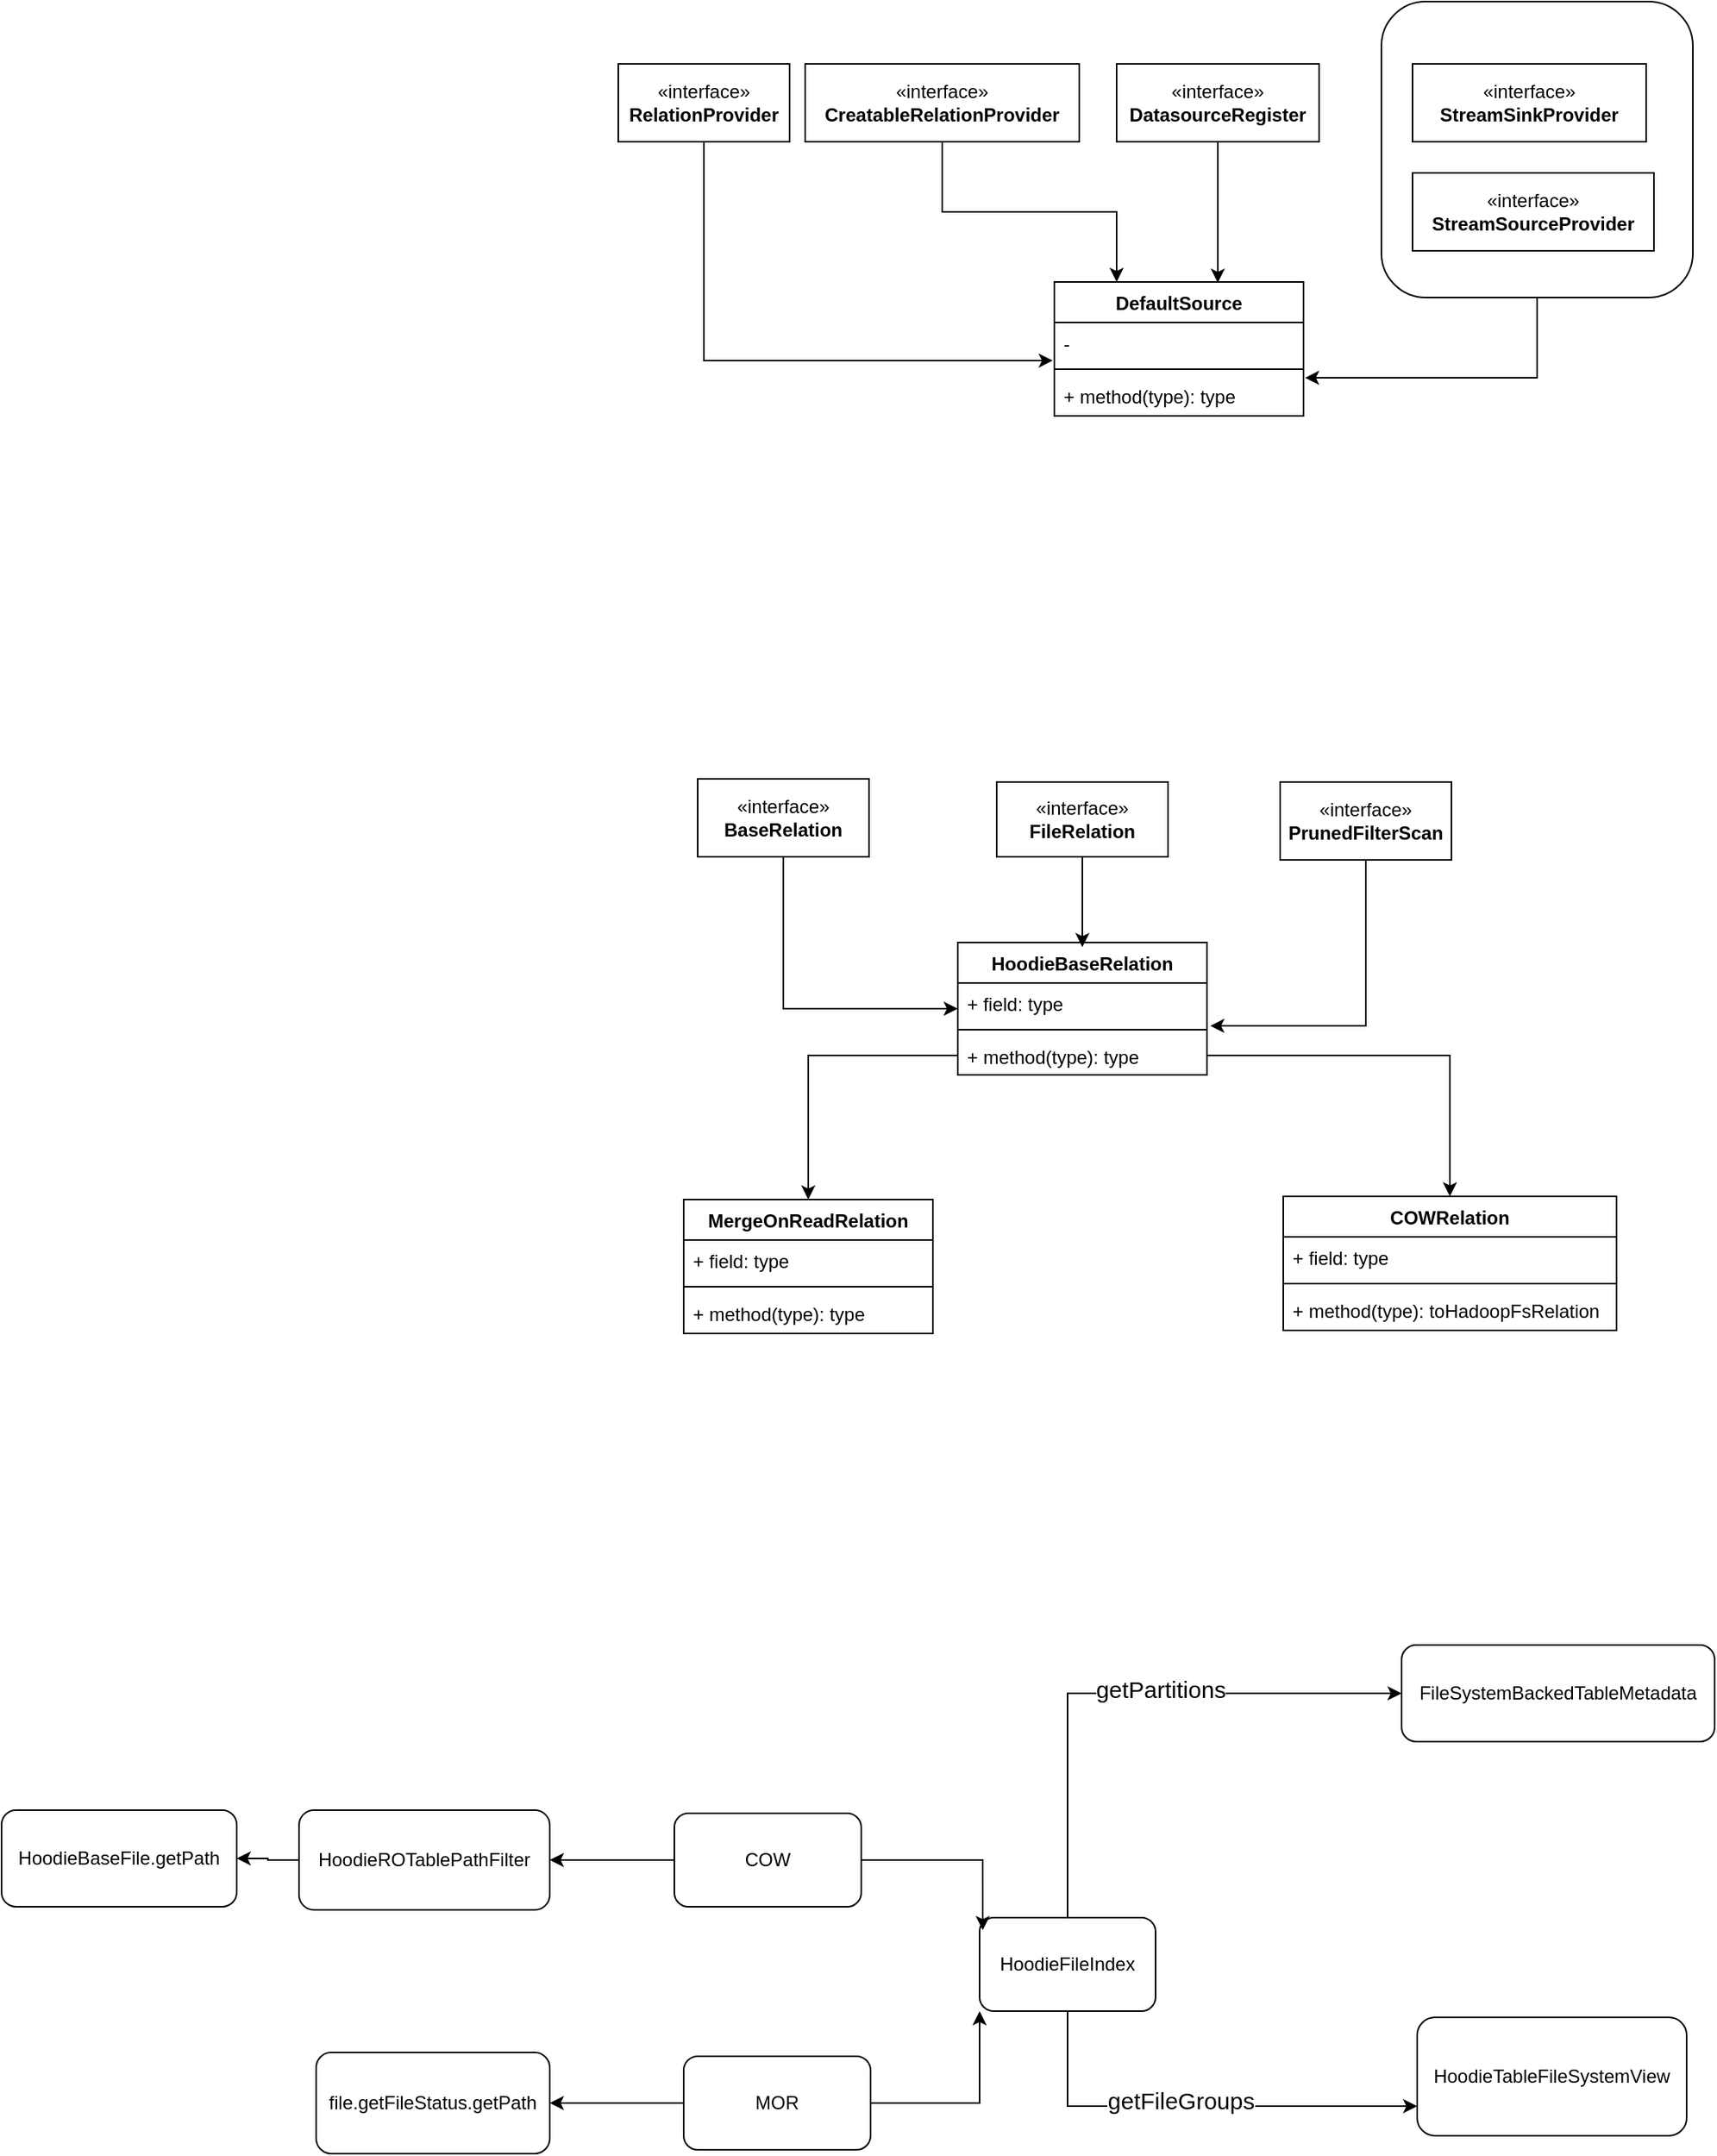 <mxfile version="21.6.6" type="github">
  <diagram name="Page-1" id="tiECHeyfkjVGIfnojf0j">
    <mxGraphModel dx="1834" dy="796" grid="0" gridSize="10" guides="1" tooltips="1" connect="1" arrows="1" fold="1" page="0" pageScale="1" pageWidth="827" pageHeight="1169" math="0" shadow="0">
      <root>
        <mxCell id="0" />
        <mxCell id="1" parent="0" />
        <mxCell id="netaxYqDcQG4w5ra4QfN-16" style="edgeStyle=orthogonalEdgeStyle;rounded=0;orthogonalLoop=1;jettySize=auto;html=1;entryX=1.006;entryY=0.058;entryDx=0;entryDy=0;entryPerimeter=0;" parent="1" source="netaxYqDcQG4w5ra4QfN-15" target="netaxYqDcQG4w5ra4QfN-4" edge="1">
          <mxGeometry relative="1" as="geometry" />
        </mxCell>
        <mxCell id="netaxYqDcQG4w5ra4QfN-15" value="" style="rounded=1;whiteSpace=wrap;html=1;" parent="1" vertex="1">
          <mxGeometry x="570" y="120" width="200" height="190" as="geometry" />
        </mxCell>
        <mxCell id="netaxYqDcQG4w5ra4QfN-1" value="DefaultSource" style="swimlane;fontStyle=1;align=center;verticalAlign=top;childLayout=stackLayout;horizontal=1;startSize=26;horizontalStack=0;resizeParent=1;resizeParentMax=0;resizeLast=0;collapsible=1;marginBottom=0;whiteSpace=wrap;html=1;" parent="1" vertex="1">
          <mxGeometry x="360" y="300" width="160" height="86" as="geometry">
            <mxRectangle x="290" y="150" width="120" height="30" as="alternateBounds" />
          </mxGeometry>
        </mxCell>
        <mxCell id="netaxYqDcQG4w5ra4QfN-2" value="-" style="text;strokeColor=none;fillColor=none;align=left;verticalAlign=top;spacingLeft=4;spacingRight=4;overflow=hidden;rotatable=0;points=[[0,0.5],[1,0.5]];portConstraint=eastwest;whiteSpace=wrap;html=1;" parent="netaxYqDcQG4w5ra4QfN-1" vertex="1">
          <mxGeometry y="26" width="160" height="26" as="geometry" />
        </mxCell>
        <mxCell id="netaxYqDcQG4w5ra4QfN-3" value="" style="line;strokeWidth=1;fillColor=none;align=left;verticalAlign=middle;spacingTop=-1;spacingLeft=3;spacingRight=3;rotatable=0;labelPosition=right;points=[];portConstraint=eastwest;strokeColor=inherit;" parent="netaxYqDcQG4w5ra4QfN-1" vertex="1">
          <mxGeometry y="52" width="160" height="8" as="geometry" />
        </mxCell>
        <mxCell id="netaxYqDcQG4w5ra4QfN-4" value="+ method(type): type" style="text;strokeColor=none;fillColor=none;align=left;verticalAlign=top;spacingLeft=4;spacingRight=4;overflow=hidden;rotatable=0;points=[[0,0.5],[1,0.5]];portConstraint=eastwest;whiteSpace=wrap;html=1;" parent="netaxYqDcQG4w5ra4QfN-1" vertex="1">
          <mxGeometry y="60" width="160" height="26" as="geometry" />
        </mxCell>
        <mxCell id="netaxYqDcQG4w5ra4QfN-12" style="edgeStyle=orthogonalEdgeStyle;rounded=0;orthogonalLoop=1;jettySize=auto;html=1;exitX=0.5;exitY=1;exitDx=0;exitDy=0;entryX=-0.006;entryY=0.942;entryDx=0;entryDy=0;entryPerimeter=0;" parent="1" source="netaxYqDcQG4w5ra4QfN-5" target="netaxYqDcQG4w5ra4QfN-2" edge="1">
          <mxGeometry relative="1" as="geometry" />
        </mxCell>
        <mxCell id="netaxYqDcQG4w5ra4QfN-5" value="«interface»&lt;br&gt;&lt;b&gt;RelationProvider&lt;/b&gt;" style="html=1;whiteSpace=wrap;" parent="1" vertex="1">
          <mxGeometry x="80" y="160" width="110" height="50" as="geometry" />
        </mxCell>
        <mxCell id="netaxYqDcQG4w5ra4QfN-13" style="edgeStyle=orthogonalEdgeStyle;rounded=0;orthogonalLoop=1;jettySize=auto;html=1;exitX=0.5;exitY=1;exitDx=0;exitDy=0;entryX=0.25;entryY=0;entryDx=0;entryDy=0;" parent="1" source="netaxYqDcQG4w5ra4QfN-6" target="netaxYqDcQG4w5ra4QfN-1" edge="1">
          <mxGeometry relative="1" as="geometry" />
        </mxCell>
        <mxCell id="netaxYqDcQG4w5ra4QfN-6" value="«interface»&lt;br&gt;&lt;b&gt;CreatableRelationProvider&lt;/b&gt;" style="html=1;whiteSpace=wrap;" parent="1" vertex="1">
          <mxGeometry x="200" y="160" width="176" height="50" as="geometry" />
        </mxCell>
        <mxCell id="netaxYqDcQG4w5ra4QfN-9" value="«interface»&lt;br&gt;&lt;b&gt;StreamSourceProvider&lt;/b&gt;" style="html=1;whiteSpace=wrap;" parent="1" vertex="1">
          <mxGeometry x="590" y="230" width="155" height="50" as="geometry" />
        </mxCell>
        <mxCell id="netaxYqDcQG4w5ra4QfN-10" value="«interface»&lt;br&gt;&lt;b&gt;StreamSinkProvider&lt;/b&gt;" style="html=1;whiteSpace=wrap;" parent="1" vertex="1">
          <mxGeometry x="590" y="160" width="150" height="50" as="geometry" />
        </mxCell>
        <mxCell id="netaxYqDcQG4w5ra4QfN-14" style="edgeStyle=orthogonalEdgeStyle;rounded=0;orthogonalLoop=1;jettySize=auto;html=1;exitX=0.5;exitY=1;exitDx=0;exitDy=0;entryX=0.656;entryY=0.006;entryDx=0;entryDy=0;entryPerimeter=0;" parent="1" source="netaxYqDcQG4w5ra4QfN-11" target="netaxYqDcQG4w5ra4QfN-1" edge="1">
          <mxGeometry relative="1" as="geometry" />
        </mxCell>
        <mxCell id="netaxYqDcQG4w5ra4QfN-11" value="«interface»&lt;br&gt;&lt;b&gt;DatasourceRegister&lt;/b&gt;" style="html=1;whiteSpace=wrap;" parent="1" vertex="1">
          <mxGeometry x="400" y="160" width="130" height="50" as="geometry" />
        </mxCell>
        <mxCell id="netaxYqDcQG4w5ra4QfN-17" value="HoodieBaseRelation" style="swimlane;fontStyle=1;align=center;verticalAlign=top;childLayout=stackLayout;horizontal=1;startSize=26;horizontalStack=0;resizeParent=1;resizeParentMax=0;resizeLast=0;collapsible=1;marginBottom=0;whiteSpace=wrap;html=1;" parent="1" vertex="1">
          <mxGeometry x="298" y="724" width="160" height="85" as="geometry" />
        </mxCell>
        <mxCell id="netaxYqDcQG4w5ra4QfN-18" value="+ field: type" style="text;strokeColor=none;fillColor=none;align=left;verticalAlign=top;spacingLeft=4;spacingRight=4;overflow=hidden;rotatable=0;points=[[0,0.5],[1,0.5]];portConstraint=eastwest;whiteSpace=wrap;html=1;" parent="netaxYqDcQG4w5ra4QfN-17" vertex="1">
          <mxGeometry y="26" width="160" height="26" as="geometry" />
        </mxCell>
        <mxCell id="netaxYqDcQG4w5ra4QfN-19" value="" style="line;strokeWidth=1;fillColor=none;align=left;verticalAlign=middle;spacingTop=-1;spacingLeft=3;spacingRight=3;rotatable=0;labelPosition=right;points=[];portConstraint=eastwest;strokeColor=inherit;" parent="netaxYqDcQG4w5ra4QfN-17" vertex="1">
          <mxGeometry y="52" width="160" height="8" as="geometry" />
        </mxCell>
        <mxCell id="netaxYqDcQG4w5ra4QfN-20" value="+ method(type): type" style="text;strokeColor=none;fillColor=none;align=left;verticalAlign=top;spacingLeft=4;spacingRight=4;overflow=hidden;rotatable=0;points=[[0,0.5],[1,0.5]];portConstraint=eastwest;whiteSpace=wrap;html=1;" parent="netaxYqDcQG4w5ra4QfN-17" vertex="1">
          <mxGeometry y="60" width="160" height="25" as="geometry" />
        </mxCell>
        <mxCell id="netaxYqDcQG4w5ra4QfN-24" style="edgeStyle=orthogonalEdgeStyle;rounded=0;orthogonalLoop=1;jettySize=auto;html=1;exitX=0.5;exitY=1;exitDx=0;exitDy=0;entryX=0;entryY=0.5;entryDx=0;entryDy=0;" parent="1" source="netaxYqDcQG4w5ra4QfN-21" target="netaxYqDcQG4w5ra4QfN-17" edge="1">
          <mxGeometry relative="1" as="geometry" />
        </mxCell>
        <mxCell id="netaxYqDcQG4w5ra4QfN-21" value="«interface»&lt;br&gt;&lt;b&gt;BaseRelation&lt;/b&gt;" style="html=1;whiteSpace=wrap;" parent="1" vertex="1">
          <mxGeometry x="131" y="619" width="110" height="50" as="geometry" />
        </mxCell>
        <mxCell id="netaxYqDcQG4w5ra4QfN-25" value="" style="edgeStyle=orthogonalEdgeStyle;rounded=0;orthogonalLoop=1;jettySize=auto;html=1;" parent="1" source="netaxYqDcQG4w5ra4QfN-22" edge="1">
          <mxGeometry relative="1" as="geometry">
            <mxPoint x="378" y="727" as="targetPoint" />
          </mxGeometry>
        </mxCell>
        <mxCell id="netaxYqDcQG4w5ra4QfN-22" value="«interface»&lt;br&gt;&lt;b&gt;FileRelation&lt;/b&gt;" style="html=1;whiteSpace=wrap;" parent="1" vertex="1">
          <mxGeometry x="323" y="621" width="110" height="48" as="geometry" />
        </mxCell>
        <mxCell id="netaxYqDcQG4w5ra4QfN-26" style="edgeStyle=orthogonalEdgeStyle;rounded=0;orthogonalLoop=1;jettySize=auto;html=1;entryX=1.013;entryY=1.058;entryDx=0;entryDy=0;entryPerimeter=0;" parent="1" source="netaxYqDcQG4w5ra4QfN-23" target="netaxYqDcQG4w5ra4QfN-18" edge="1">
          <mxGeometry relative="1" as="geometry" />
        </mxCell>
        <mxCell id="netaxYqDcQG4w5ra4QfN-23" value="«interface»&lt;br&gt;&lt;b&gt;PrunedFilterScan&lt;/b&gt;" style="html=1;whiteSpace=wrap;" parent="1" vertex="1">
          <mxGeometry x="505" y="621" width="110" height="50" as="geometry" />
        </mxCell>
        <mxCell id="netaxYqDcQG4w5ra4QfN-31" value="MergeOnReadRelation" style="swimlane;fontStyle=1;align=center;verticalAlign=top;childLayout=stackLayout;horizontal=1;startSize=26;horizontalStack=0;resizeParent=1;resizeParentMax=0;resizeLast=0;collapsible=1;marginBottom=0;whiteSpace=wrap;html=1;" parent="1" vertex="1">
          <mxGeometry x="122" y="889" width="160" height="86" as="geometry" />
        </mxCell>
        <mxCell id="netaxYqDcQG4w5ra4QfN-32" value="+ field: type" style="text;strokeColor=none;fillColor=none;align=left;verticalAlign=top;spacingLeft=4;spacingRight=4;overflow=hidden;rotatable=0;points=[[0,0.5],[1,0.5]];portConstraint=eastwest;whiteSpace=wrap;html=1;" parent="netaxYqDcQG4w5ra4QfN-31" vertex="1">
          <mxGeometry y="26" width="160" height="26" as="geometry" />
        </mxCell>
        <mxCell id="netaxYqDcQG4w5ra4QfN-33" value="" style="line;strokeWidth=1;fillColor=none;align=left;verticalAlign=middle;spacingTop=-1;spacingLeft=3;spacingRight=3;rotatable=0;labelPosition=right;points=[];portConstraint=eastwest;strokeColor=inherit;" parent="netaxYqDcQG4w5ra4QfN-31" vertex="1">
          <mxGeometry y="52" width="160" height="8" as="geometry" />
        </mxCell>
        <mxCell id="netaxYqDcQG4w5ra4QfN-34" value="+ method(type): type" style="text;strokeColor=none;fillColor=none;align=left;verticalAlign=top;spacingLeft=4;spacingRight=4;overflow=hidden;rotatable=0;points=[[0,0.5],[1,0.5]];portConstraint=eastwest;whiteSpace=wrap;html=1;" parent="netaxYqDcQG4w5ra4QfN-31" vertex="1">
          <mxGeometry y="60" width="160" height="26" as="geometry" />
        </mxCell>
        <mxCell id="netaxYqDcQG4w5ra4QfN-35" value="COWRelation" style="swimlane;fontStyle=1;align=center;verticalAlign=top;childLayout=stackLayout;horizontal=1;startSize=26;horizontalStack=0;resizeParent=1;resizeParentMax=0;resizeLast=0;collapsible=1;marginBottom=0;whiteSpace=wrap;html=1;" parent="1" vertex="1">
          <mxGeometry x="507" y="887" width="214" height="86" as="geometry" />
        </mxCell>
        <mxCell id="netaxYqDcQG4w5ra4QfN-36" value="+ field: type" style="text;strokeColor=none;fillColor=none;align=left;verticalAlign=top;spacingLeft=4;spacingRight=4;overflow=hidden;rotatable=0;points=[[0,0.5],[1,0.5]];portConstraint=eastwest;whiteSpace=wrap;html=1;" parent="netaxYqDcQG4w5ra4QfN-35" vertex="1">
          <mxGeometry y="26" width="214" height="26" as="geometry" />
        </mxCell>
        <mxCell id="netaxYqDcQG4w5ra4QfN-37" value="" style="line;strokeWidth=1;fillColor=none;align=left;verticalAlign=middle;spacingTop=-1;spacingLeft=3;spacingRight=3;rotatable=0;labelPosition=right;points=[];portConstraint=eastwest;strokeColor=inherit;" parent="netaxYqDcQG4w5ra4QfN-35" vertex="1">
          <mxGeometry y="52" width="214" height="8" as="geometry" />
        </mxCell>
        <mxCell id="netaxYqDcQG4w5ra4QfN-38" value="+ method(type): toHadoopFsRelation" style="text;strokeColor=none;fillColor=none;align=left;verticalAlign=top;spacingLeft=4;spacingRight=4;overflow=hidden;rotatable=0;points=[[0,0.5],[1,0.5]];portConstraint=eastwest;whiteSpace=wrap;html=1;" parent="netaxYqDcQG4w5ra4QfN-35" vertex="1">
          <mxGeometry y="60" width="214" height="26" as="geometry" />
        </mxCell>
        <mxCell id="netaxYqDcQG4w5ra4QfN-39" style="edgeStyle=orthogonalEdgeStyle;rounded=0;orthogonalLoop=1;jettySize=auto;html=1;entryX=0.5;entryY=0;entryDx=0;entryDy=0;" parent="1" source="netaxYqDcQG4w5ra4QfN-20" target="netaxYqDcQG4w5ra4QfN-31" edge="1">
          <mxGeometry relative="1" as="geometry" />
        </mxCell>
        <mxCell id="netaxYqDcQG4w5ra4QfN-40" style="edgeStyle=orthogonalEdgeStyle;rounded=0;orthogonalLoop=1;jettySize=auto;html=1;entryX=0.5;entryY=0;entryDx=0;entryDy=0;" parent="1" source="netaxYqDcQG4w5ra4QfN-20" target="netaxYqDcQG4w5ra4QfN-35" edge="1">
          <mxGeometry relative="1" as="geometry" />
        </mxCell>
        <mxCell id="dIrrSNGoWT9D_Zn7d_qB-4" style="edgeStyle=orthogonalEdgeStyle;rounded=0;orthogonalLoop=1;jettySize=auto;html=1;entryX=0;entryY=0.5;entryDx=0;entryDy=0;exitX=0.5;exitY=0;exitDx=0;exitDy=0;" edge="1" parent="1" source="dIrrSNGoWT9D_Zn7d_qB-2" target="dIrrSNGoWT9D_Zn7d_qB-3">
          <mxGeometry relative="1" as="geometry" />
        </mxCell>
        <mxCell id="dIrrSNGoWT9D_Zn7d_qB-5" value="&lt;font style=&quot;font-size: 15px;&quot;&gt;getPartitions&lt;/font&gt;" style="edgeLabel;html=1;align=center;verticalAlign=middle;resizable=0;points=[];" vertex="1" connectable="0" parent="dIrrSNGoWT9D_Zn7d_qB-4">
          <mxGeometry x="0.136" relative="1" as="geometry">
            <mxPoint y="-3" as="offset" />
          </mxGeometry>
        </mxCell>
        <mxCell id="dIrrSNGoWT9D_Zn7d_qB-18" style="edgeStyle=orthogonalEdgeStyle;rounded=0;orthogonalLoop=1;jettySize=auto;html=1;entryX=0;entryY=0.75;entryDx=0;entryDy=0;exitX=0.5;exitY=1;exitDx=0;exitDy=0;" edge="1" parent="1" source="dIrrSNGoWT9D_Zn7d_qB-2" target="dIrrSNGoWT9D_Zn7d_qB-17">
          <mxGeometry relative="1" as="geometry" />
        </mxCell>
        <mxCell id="dIrrSNGoWT9D_Zn7d_qB-19" value="&lt;font style=&quot;font-size: 15px;&quot;&gt;getFileGroups&lt;/font&gt;" style="edgeLabel;html=1;align=center;verticalAlign=middle;resizable=0;points=[];" vertex="1" connectable="0" parent="dIrrSNGoWT9D_Zn7d_qB-18">
          <mxGeometry x="0.04" relative="1" as="geometry">
            <mxPoint x="-15" y="-4" as="offset" />
          </mxGeometry>
        </mxCell>
        <mxCell id="dIrrSNGoWT9D_Zn7d_qB-2" value="HoodieFileIndex" style="rounded=1;whiteSpace=wrap;html=1;" vertex="1" parent="1">
          <mxGeometry x="312" y="1350" width="113" height="60" as="geometry" />
        </mxCell>
        <mxCell id="dIrrSNGoWT9D_Zn7d_qB-3" value="FileSystemBackedTableMetadata" style="rounded=1;whiteSpace=wrap;html=1;" vertex="1" parent="1">
          <mxGeometry x="583" y="1175" width="201" height="62" as="geometry" />
        </mxCell>
        <mxCell id="dIrrSNGoWT9D_Zn7d_qB-10" style="edgeStyle=orthogonalEdgeStyle;rounded=0;orthogonalLoop=1;jettySize=auto;html=1;entryX=1;entryY=0.5;entryDx=0;entryDy=0;" edge="1" parent="1" source="dIrrSNGoWT9D_Zn7d_qB-6" target="dIrrSNGoWT9D_Zn7d_qB-9">
          <mxGeometry relative="1" as="geometry" />
        </mxCell>
        <mxCell id="dIrrSNGoWT9D_Zn7d_qB-11" style="edgeStyle=orthogonalEdgeStyle;rounded=0;orthogonalLoop=1;jettySize=auto;html=1;entryX=0.018;entryY=0.133;entryDx=0;entryDy=0;entryPerimeter=0;" edge="1" parent="1" source="dIrrSNGoWT9D_Zn7d_qB-6" target="dIrrSNGoWT9D_Zn7d_qB-2">
          <mxGeometry relative="1" as="geometry" />
        </mxCell>
        <mxCell id="dIrrSNGoWT9D_Zn7d_qB-6" value="COW" style="rounded=1;whiteSpace=wrap;html=1;" vertex="1" parent="1">
          <mxGeometry x="116" y="1283" width="120" height="60" as="geometry" />
        </mxCell>
        <mxCell id="dIrrSNGoWT9D_Zn7d_qB-12" style="edgeStyle=orthogonalEdgeStyle;rounded=0;orthogonalLoop=1;jettySize=auto;html=1;entryX=0;entryY=1;entryDx=0;entryDy=0;" edge="1" parent="1" source="dIrrSNGoWT9D_Zn7d_qB-7" target="dIrrSNGoWT9D_Zn7d_qB-2">
          <mxGeometry relative="1" as="geometry" />
        </mxCell>
        <mxCell id="dIrrSNGoWT9D_Zn7d_qB-16" style="edgeStyle=orthogonalEdgeStyle;rounded=0;orthogonalLoop=1;jettySize=auto;html=1;entryX=1;entryY=0.5;entryDx=0;entryDy=0;" edge="1" parent="1" source="dIrrSNGoWT9D_Zn7d_qB-7" target="dIrrSNGoWT9D_Zn7d_qB-15">
          <mxGeometry relative="1" as="geometry" />
        </mxCell>
        <mxCell id="dIrrSNGoWT9D_Zn7d_qB-7" value="MOR" style="rounded=1;whiteSpace=wrap;html=1;" vertex="1" parent="1">
          <mxGeometry x="122" y="1439" width="120" height="60" as="geometry" />
        </mxCell>
        <mxCell id="dIrrSNGoWT9D_Zn7d_qB-14" style="edgeStyle=orthogonalEdgeStyle;rounded=0;orthogonalLoop=1;jettySize=auto;html=1;" edge="1" parent="1" source="dIrrSNGoWT9D_Zn7d_qB-9" target="dIrrSNGoWT9D_Zn7d_qB-13">
          <mxGeometry relative="1" as="geometry" />
        </mxCell>
        <mxCell id="dIrrSNGoWT9D_Zn7d_qB-9" value="HoodieROTablePathFilter" style="rounded=1;whiteSpace=wrap;html=1;" vertex="1" parent="1">
          <mxGeometry x="-125" y="1281" width="161" height="64" as="geometry" />
        </mxCell>
        <mxCell id="dIrrSNGoWT9D_Zn7d_qB-13" value="HoodieBaseFile.getPath" style="rounded=1;whiteSpace=wrap;html=1;" vertex="1" parent="1">
          <mxGeometry x="-316" y="1281" width="151" height="62" as="geometry" />
        </mxCell>
        <mxCell id="dIrrSNGoWT9D_Zn7d_qB-15" value="file.getFileStatus.getPath" style="rounded=1;whiteSpace=wrap;html=1;" vertex="1" parent="1">
          <mxGeometry x="-114" y="1436.5" width="150" height="65" as="geometry" />
        </mxCell>
        <mxCell id="dIrrSNGoWT9D_Zn7d_qB-17" value="HoodieTableFileSystemView" style="rounded=1;whiteSpace=wrap;html=1;" vertex="1" parent="1">
          <mxGeometry x="593" y="1414" width="173" height="76" as="geometry" />
        </mxCell>
      </root>
    </mxGraphModel>
  </diagram>
</mxfile>
